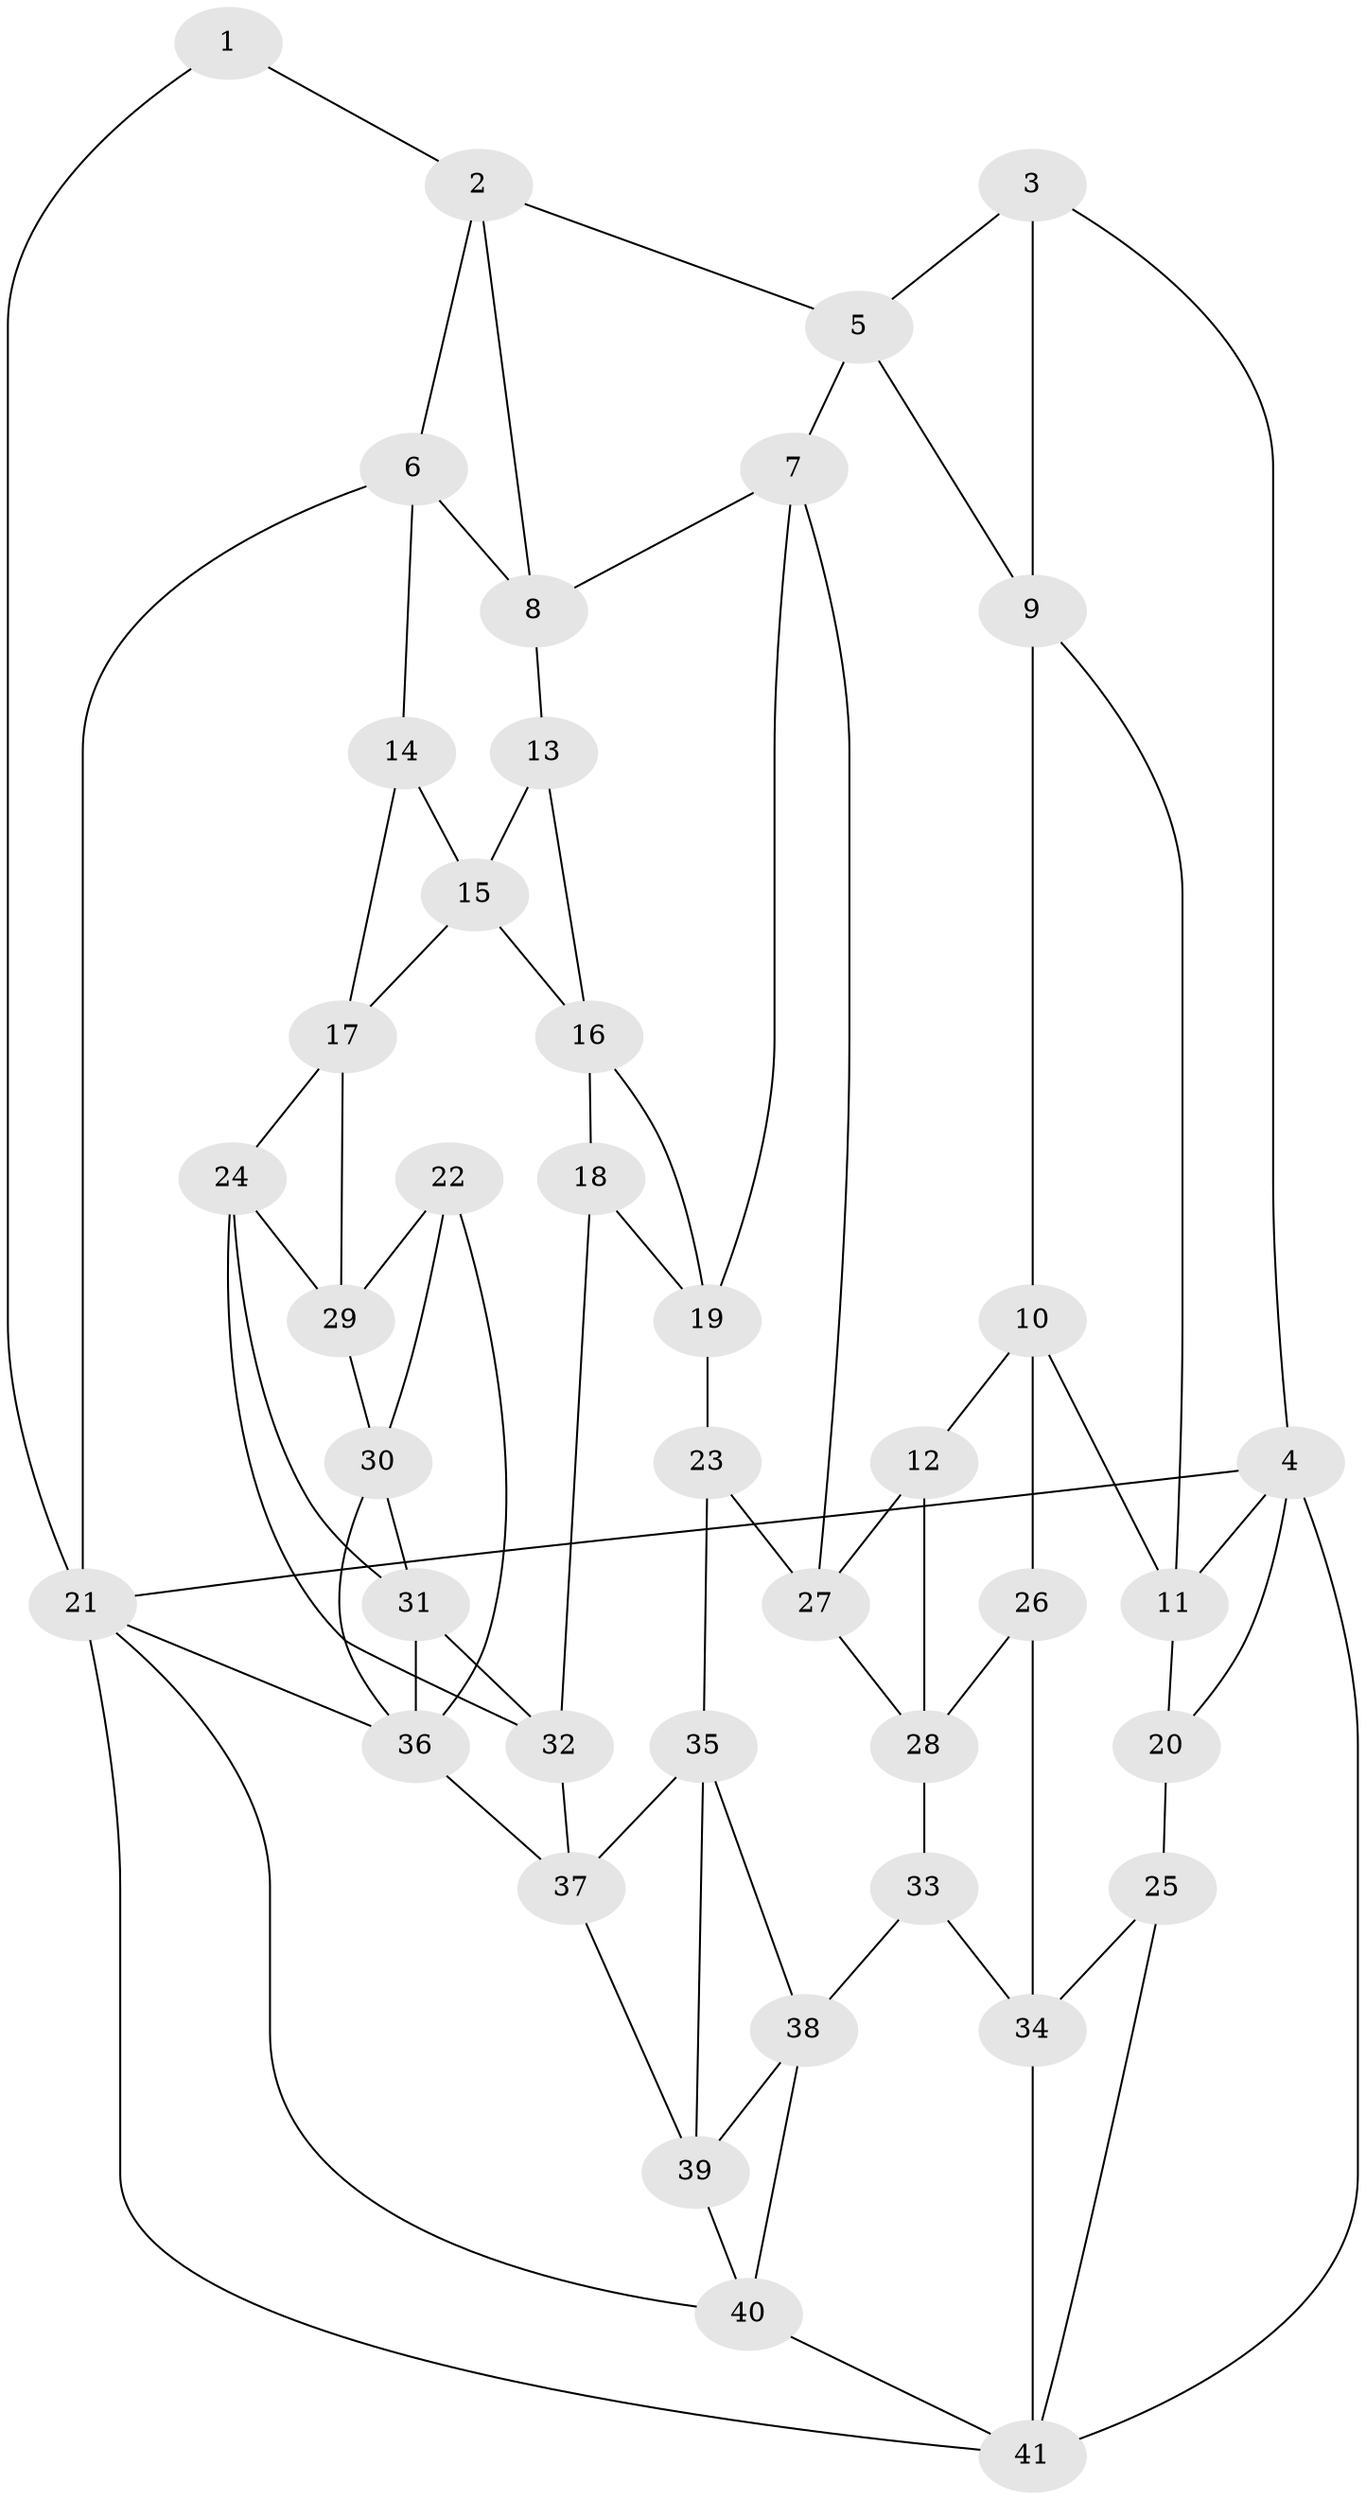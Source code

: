 // original degree distribution, {3: 0.024390243902439025, 6: 0.25609756097560976, 5: 0.43902439024390244, 4: 0.2804878048780488}
// Generated by graph-tools (version 1.1) at 2025/03/03/09/25 03:03:16]
// undirected, 41 vertices, 78 edges
graph export_dot {
graph [start="1"]
  node [color=gray90,style=filled];
  1;
  2;
  3;
  4;
  5;
  6;
  7;
  8;
  9;
  10;
  11;
  12;
  13;
  14;
  15;
  16;
  17;
  18;
  19;
  20;
  21;
  22;
  23;
  24;
  25;
  26;
  27;
  28;
  29;
  30;
  31;
  32;
  33;
  34;
  35;
  36;
  37;
  38;
  39;
  40;
  41;
  1 -- 2 [weight=1.0];
  1 -- 21 [weight=1.0];
  2 -- 5 [weight=1.0];
  2 -- 6 [weight=1.0];
  2 -- 8 [weight=1.0];
  3 -- 4 [weight=1.0];
  3 -- 5 [weight=1.0];
  3 -- 9 [weight=1.0];
  4 -- 11 [weight=1.0];
  4 -- 20 [weight=1.0];
  4 -- 21 [weight=1.0];
  4 -- 41 [weight=1.0];
  5 -- 7 [weight=1.0];
  5 -- 9 [weight=1.0];
  6 -- 8 [weight=1.0];
  6 -- 14 [weight=1.0];
  6 -- 21 [weight=1.0];
  7 -- 8 [weight=1.0];
  7 -- 19 [weight=1.0];
  7 -- 27 [weight=1.0];
  8 -- 13 [weight=1.0];
  9 -- 10 [weight=1.0];
  9 -- 11 [weight=1.0];
  10 -- 11 [weight=1.0];
  10 -- 12 [weight=1.0];
  10 -- 26 [weight=1.0];
  11 -- 20 [weight=1.0];
  12 -- 27 [weight=1.0];
  12 -- 28 [weight=1.0];
  13 -- 15 [weight=1.0];
  13 -- 16 [weight=1.0];
  14 -- 15 [weight=1.0];
  14 -- 17 [weight=1.0];
  15 -- 16 [weight=1.0];
  15 -- 17 [weight=1.0];
  16 -- 18 [weight=1.0];
  16 -- 19 [weight=1.0];
  17 -- 24 [weight=1.0];
  17 -- 29 [weight=1.0];
  18 -- 19 [weight=1.0];
  18 -- 32 [weight=1.0];
  19 -- 23 [weight=1.0];
  20 -- 25 [weight=2.0];
  21 -- 36 [weight=1.0];
  21 -- 40 [weight=1.0];
  21 -- 41 [weight=1.0];
  22 -- 29 [weight=1.0];
  22 -- 30 [weight=1.0];
  22 -- 36 [weight=1.0];
  23 -- 27 [weight=1.0];
  23 -- 35 [weight=1.0];
  24 -- 29 [weight=1.0];
  24 -- 31 [weight=1.0];
  24 -- 32 [weight=1.0];
  25 -- 34 [weight=1.0];
  25 -- 41 [weight=1.0];
  26 -- 28 [weight=1.0];
  26 -- 34 [weight=1.0];
  27 -- 28 [weight=1.0];
  28 -- 33 [weight=1.0];
  29 -- 30 [weight=1.0];
  30 -- 31 [weight=1.0];
  30 -- 36 [weight=1.0];
  31 -- 32 [weight=1.0];
  31 -- 36 [weight=1.0];
  32 -- 37 [weight=1.0];
  33 -- 34 [weight=1.0];
  33 -- 38 [weight=1.0];
  34 -- 41 [weight=1.0];
  35 -- 37 [weight=1.0];
  35 -- 38 [weight=1.0];
  35 -- 39 [weight=1.0];
  36 -- 37 [weight=1.0];
  37 -- 39 [weight=1.0];
  38 -- 39 [weight=1.0];
  38 -- 40 [weight=1.0];
  39 -- 40 [weight=1.0];
  40 -- 41 [weight=1.0];
}
